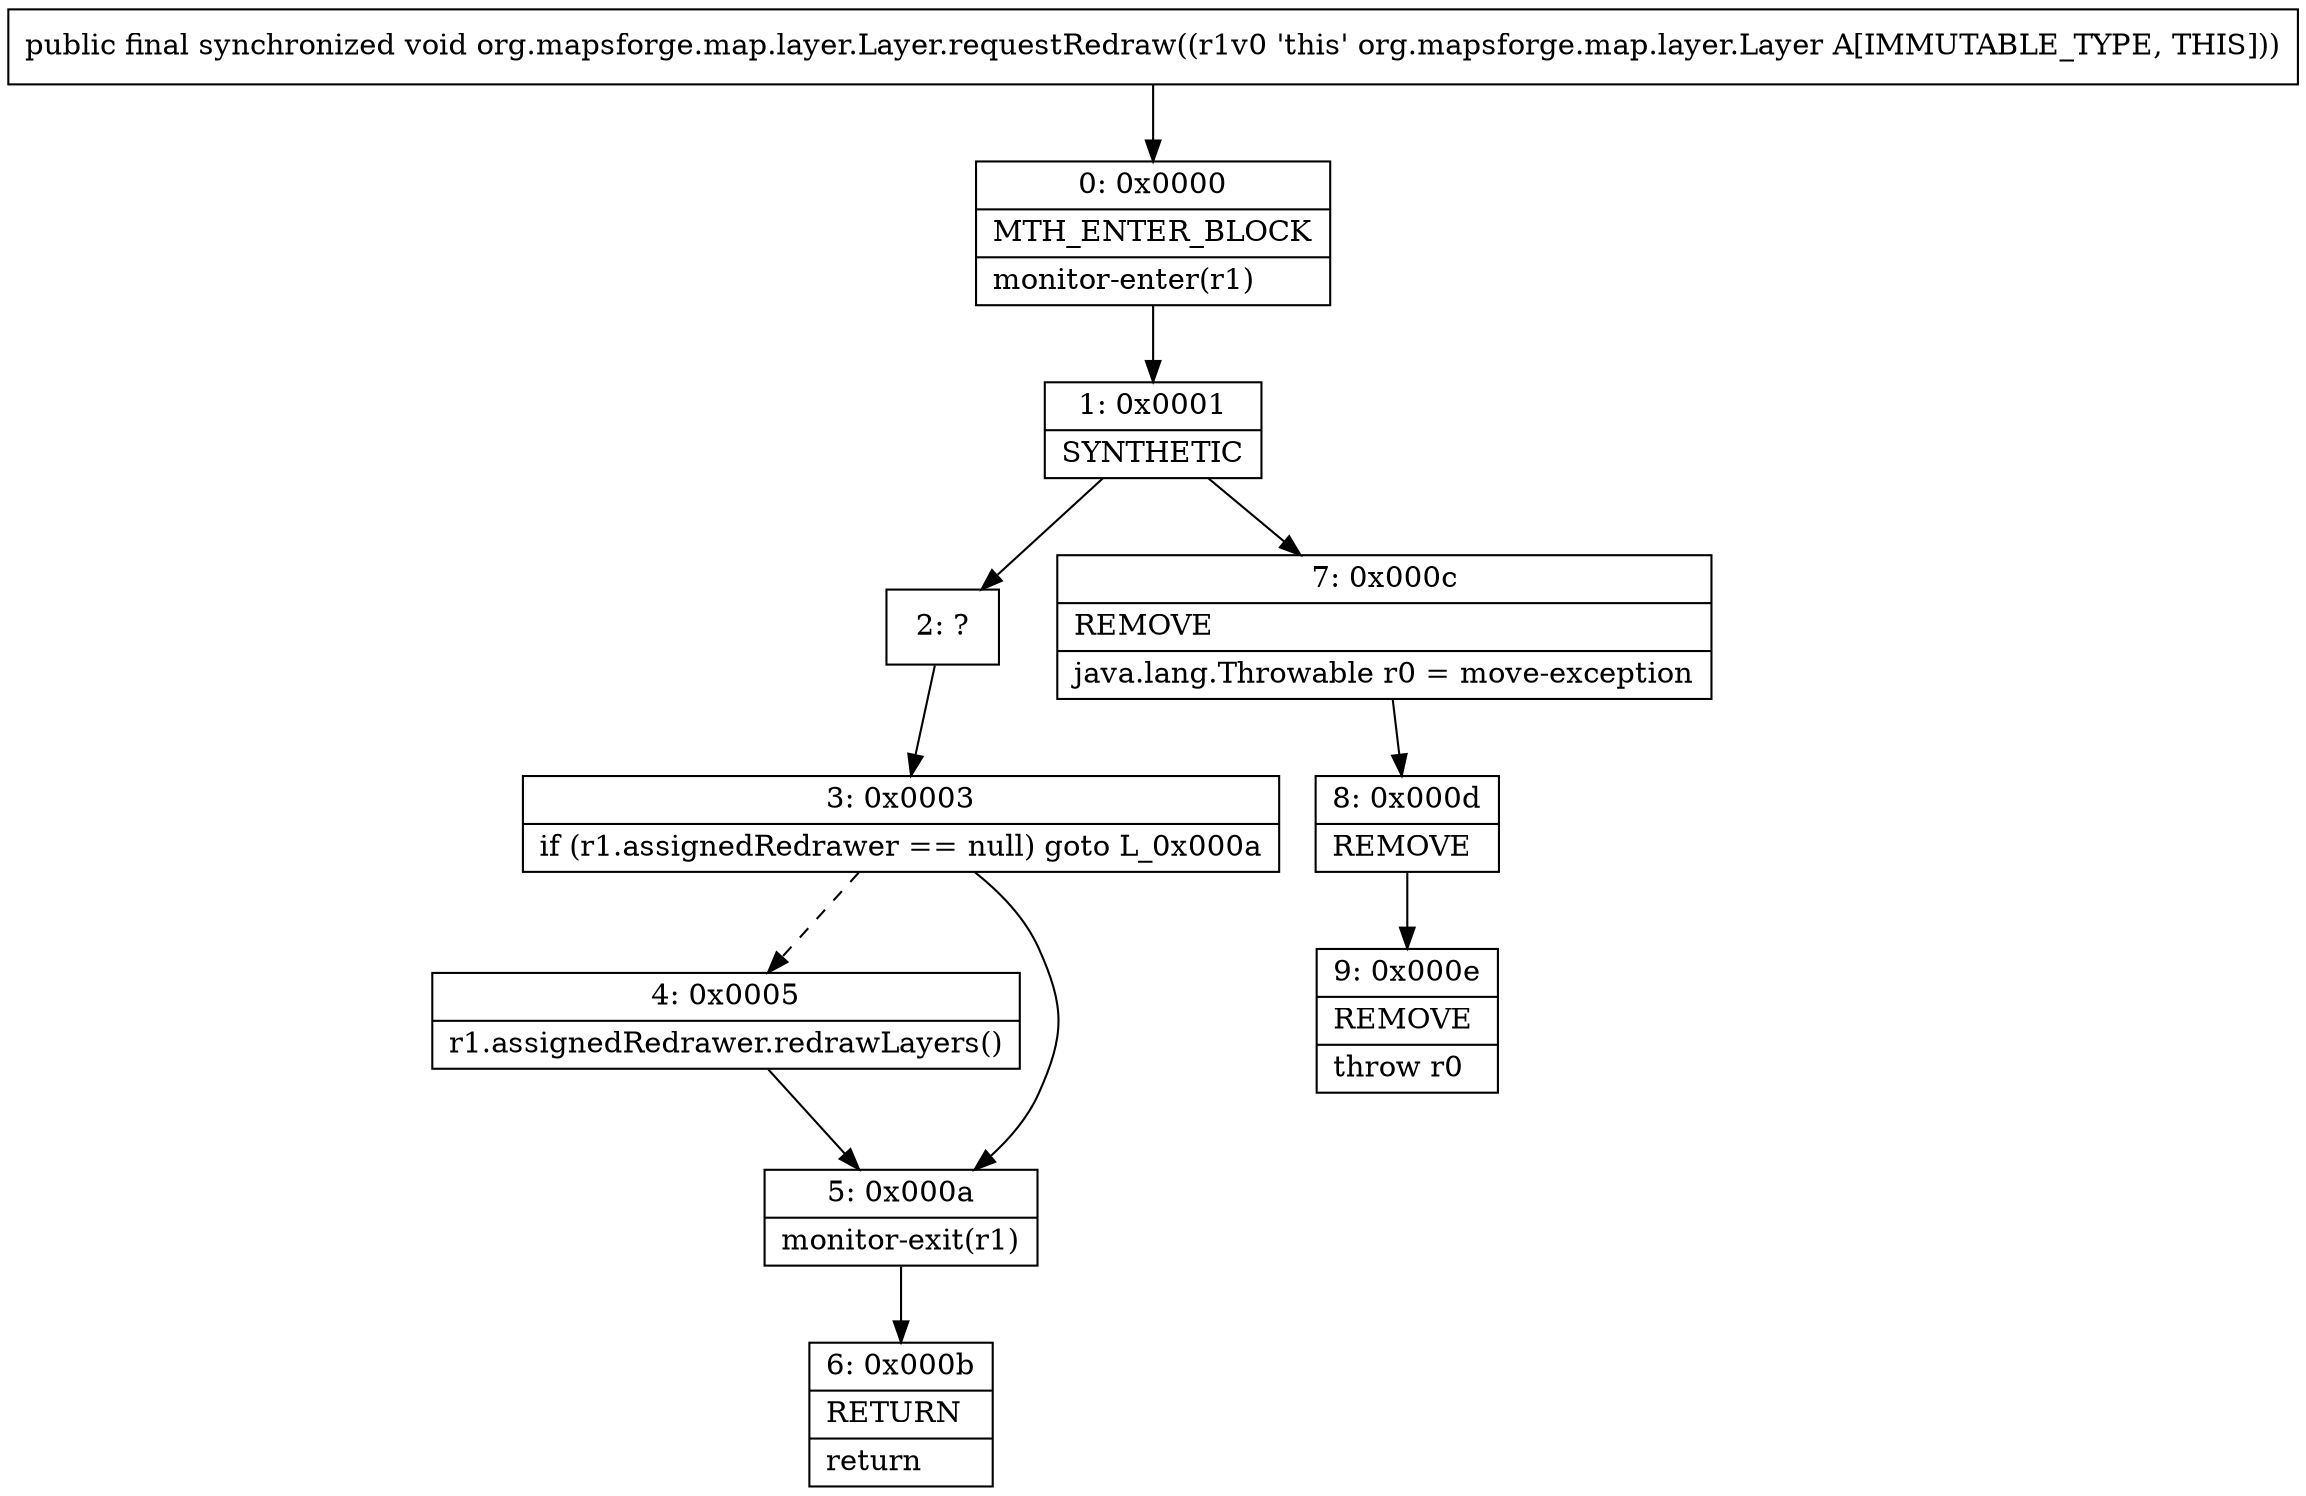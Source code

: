 digraph "CFG fororg.mapsforge.map.layer.Layer.requestRedraw()V" {
Node_0 [shape=record,label="{0\:\ 0x0000|MTH_ENTER_BLOCK\l|monitor\-enter(r1)\l}"];
Node_1 [shape=record,label="{1\:\ 0x0001|SYNTHETIC\l}"];
Node_2 [shape=record,label="{2\:\ ?}"];
Node_3 [shape=record,label="{3\:\ 0x0003|if (r1.assignedRedrawer == null) goto L_0x000a\l}"];
Node_4 [shape=record,label="{4\:\ 0x0005|r1.assignedRedrawer.redrawLayers()\l}"];
Node_5 [shape=record,label="{5\:\ 0x000a|monitor\-exit(r1)\l}"];
Node_6 [shape=record,label="{6\:\ 0x000b|RETURN\l|return\l}"];
Node_7 [shape=record,label="{7\:\ 0x000c|REMOVE\l|java.lang.Throwable r0 = move\-exception\l}"];
Node_8 [shape=record,label="{8\:\ 0x000d|REMOVE\l}"];
Node_9 [shape=record,label="{9\:\ 0x000e|REMOVE\l|throw r0\l}"];
MethodNode[shape=record,label="{public final synchronized void org.mapsforge.map.layer.Layer.requestRedraw((r1v0 'this' org.mapsforge.map.layer.Layer A[IMMUTABLE_TYPE, THIS])) }"];
MethodNode -> Node_0;
Node_0 -> Node_1;
Node_1 -> Node_2;
Node_1 -> Node_7;
Node_2 -> Node_3;
Node_3 -> Node_4[style=dashed];
Node_3 -> Node_5;
Node_4 -> Node_5;
Node_5 -> Node_6;
Node_7 -> Node_8;
Node_8 -> Node_9;
}

